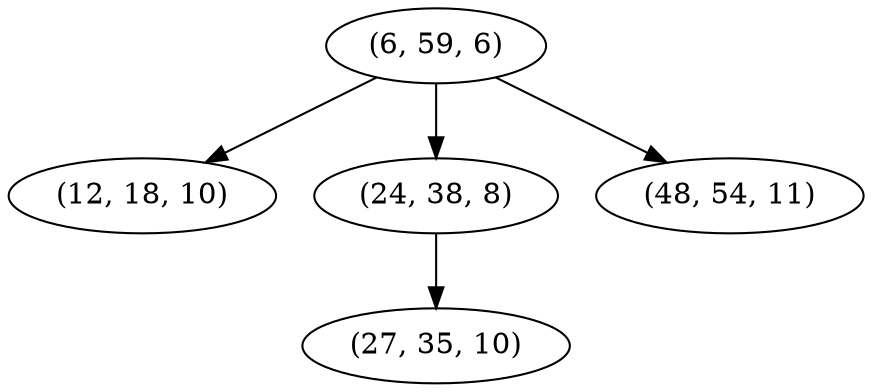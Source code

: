 digraph tree {
    "(6, 59, 6)";
    "(12, 18, 10)";
    "(24, 38, 8)";
    "(27, 35, 10)";
    "(48, 54, 11)";
    "(6, 59, 6)" -> "(12, 18, 10)";
    "(6, 59, 6)" -> "(24, 38, 8)";
    "(6, 59, 6)" -> "(48, 54, 11)";
    "(24, 38, 8)" -> "(27, 35, 10)";
}
